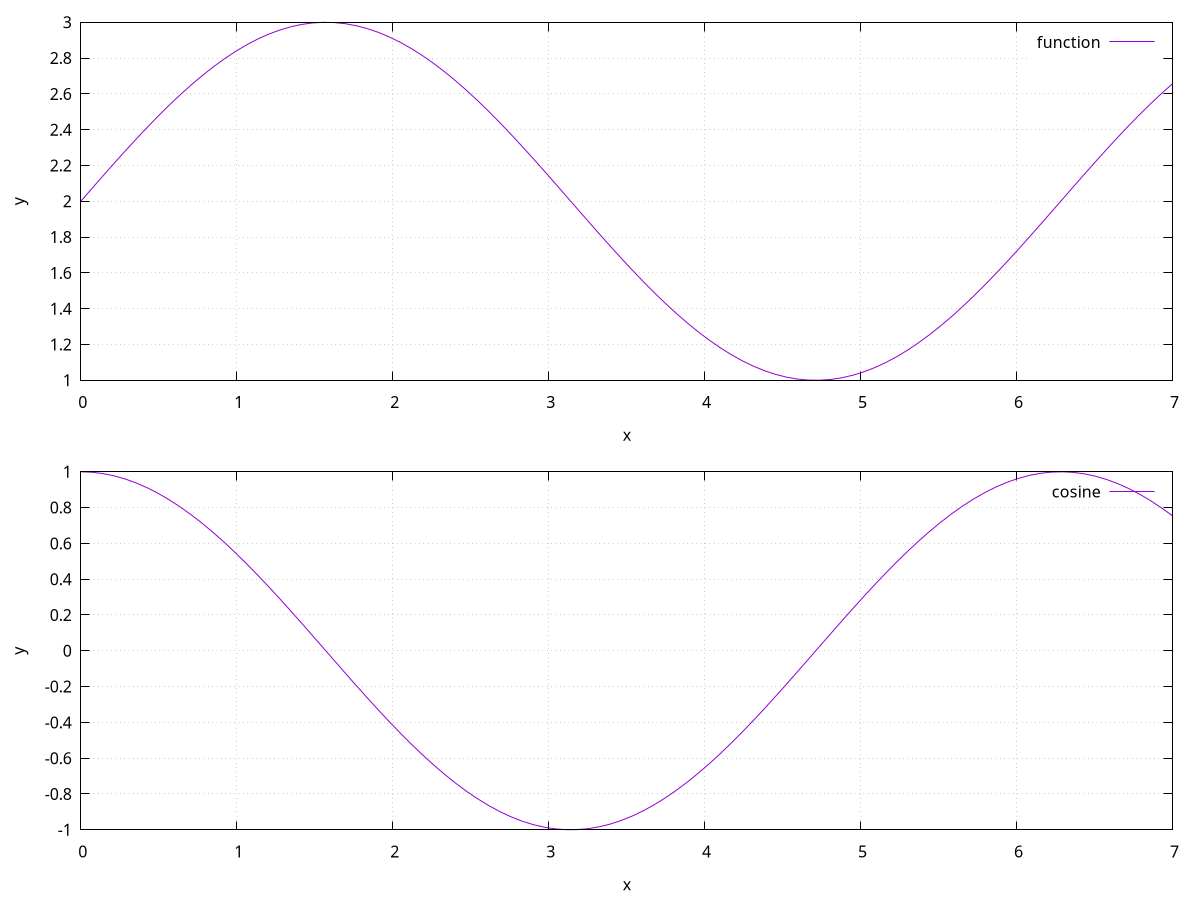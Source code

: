 #    ____                   _       _   
#   / ___|_ __  _   _ _ __ | | ___ | |_ 
#  | |  _| '_ \| | | | '_ \| |/ _ \| __|
#  | |_| | | | | |_| | |_) | | (_) | |_ 
#   \____|_| |_|\__,_| .__/|_|\___/ \__|
#                    |_|                
# Example plot script

# First set output format and file:
set terminal pngcairo size 800, 600
set output "plot.png"

# then set properties:
set xlabel 'x'
set ylabel 'y'
set grid

# finally decide what to plot:
set multiplot layout 2,1
set xrange [0:7]
plot sin(x)+2 title "function", \
  "data.txt" using 1:2 with linespoints title "dataset"
plot cos(x) title "cosine"
unset multiplot
